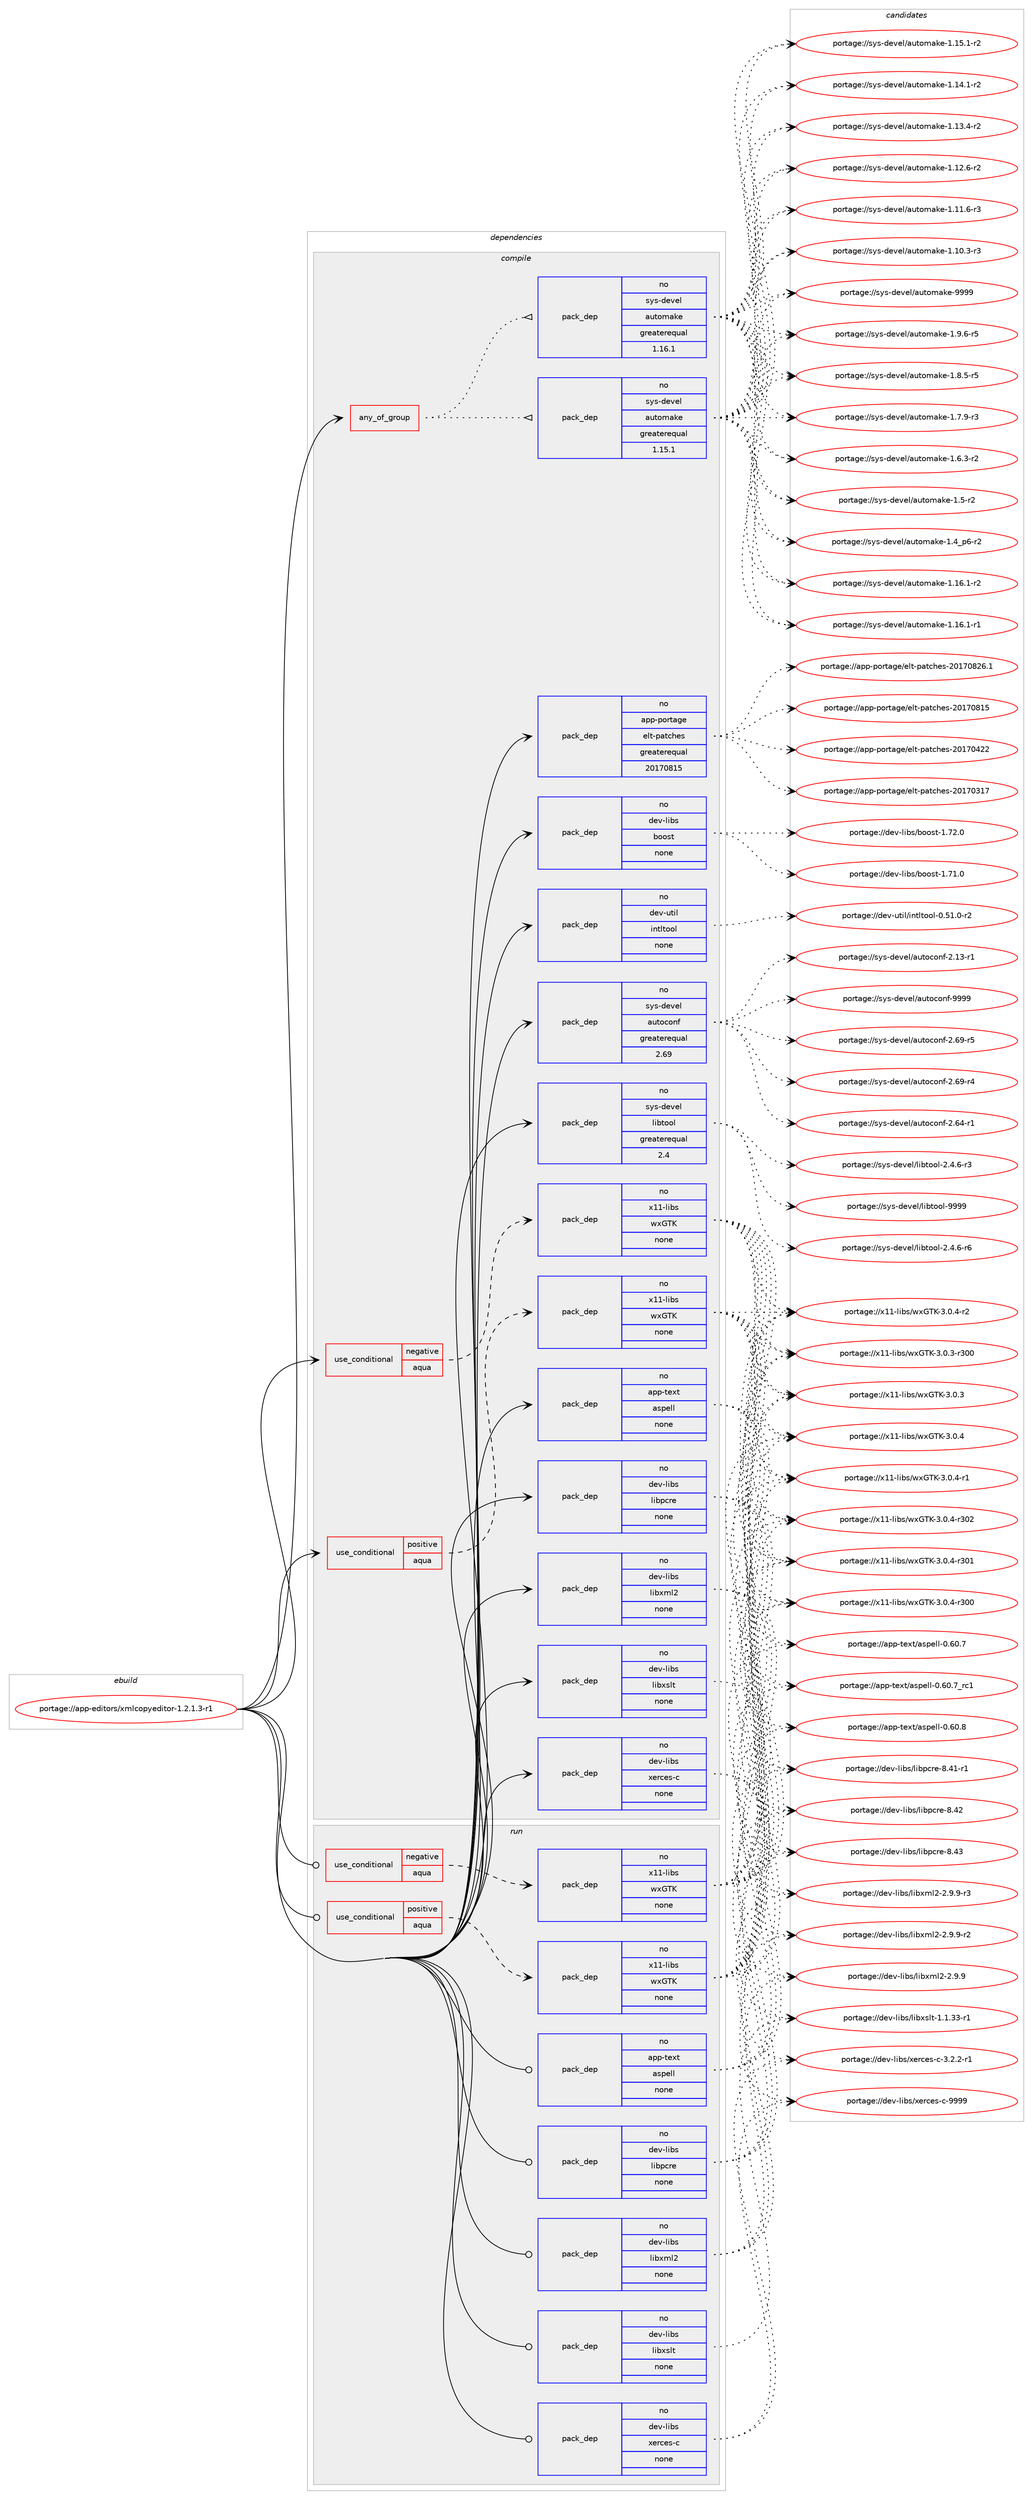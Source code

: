 digraph prolog {

# *************
# Graph options
# *************

newrank=true;
concentrate=true;
compound=true;
graph [rankdir=LR,fontname=Helvetica,fontsize=10,ranksep=1.5];#, ranksep=2.5, nodesep=0.2];
edge  [arrowhead=vee];
node  [fontname=Helvetica,fontsize=10];

# **********
# The ebuild
# **********

subgraph cluster_leftcol {
color=gray;
label=<<i>ebuild</i>>;
id [label="portage://app-editors/xmlcopyeditor-1.2.1.3-r1", color=red, width=4, href="../app-editors/xmlcopyeditor-1.2.1.3-r1.svg"];
}

# ****************
# The dependencies
# ****************

subgraph cluster_midcol {
color=gray;
label=<<i>dependencies</i>>;
subgraph cluster_compile {
fillcolor="#eeeeee";
style=filled;
label=<<i>compile</i>>;
subgraph any8127 {
dependency634343 [label=<<TABLE BORDER="0" CELLBORDER="1" CELLSPACING="0" CELLPADDING="4"><TR><TD CELLPADDING="10">any_of_group</TD></TR></TABLE>>, shape=none, color=red];subgraph pack476649 {
dependency634344 [label=<<TABLE BORDER="0" CELLBORDER="1" CELLSPACING="0" CELLPADDING="4" WIDTH="220"><TR><TD ROWSPAN="6" CELLPADDING="30">pack_dep</TD></TR><TR><TD WIDTH="110">no</TD></TR><TR><TD>sys-devel</TD></TR><TR><TD>automake</TD></TR><TR><TD>greaterequal</TD></TR><TR><TD>1.16.1</TD></TR></TABLE>>, shape=none, color=blue];
}
dependency634343:e -> dependency634344:w [weight=20,style="dotted",arrowhead="oinv"];
subgraph pack476650 {
dependency634345 [label=<<TABLE BORDER="0" CELLBORDER="1" CELLSPACING="0" CELLPADDING="4" WIDTH="220"><TR><TD ROWSPAN="6" CELLPADDING="30">pack_dep</TD></TR><TR><TD WIDTH="110">no</TD></TR><TR><TD>sys-devel</TD></TR><TR><TD>automake</TD></TR><TR><TD>greaterequal</TD></TR><TR><TD>1.15.1</TD></TR></TABLE>>, shape=none, color=blue];
}
dependency634343:e -> dependency634345:w [weight=20,style="dotted",arrowhead="oinv"];
}
id:e -> dependency634343:w [weight=20,style="solid",arrowhead="vee"];
subgraph cond149278 {
dependency634346 [label=<<TABLE BORDER="0" CELLBORDER="1" CELLSPACING="0" CELLPADDING="4"><TR><TD ROWSPAN="3" CELLPADDING="10">use_conditional</TD></TR><TR><TD>negative</TD></TR><TR><TD>aqua</TD></TR></TABLE>>, shape=none, color=red];
subgraph pack476651 {
dependency634347 [label=<<TABLE BORDER="0" CELLBORDER="1" CELLSPACING="0" CELLPADDING="4" WIDTH="220"><TR><TD ROWSPAN="6" CELLPADDING="30">pack_dep</TD></TR><TR><TD WIDTH="110">no</TD></TR><TR><TD>x11-libs</TD></TR><TR><TD>wxGTK</TD></TR><TR><TD>none</TD></TR><TR><TD></TD></TR></TABLE>>, shape=none, color=blue];
}
dependency634346:e -> dependency634347:w [weight=20,style="dashed",arrowhead="vee"];
}
id:e -> dependency634346:w [weight=20,style="solid",arrowhead="vee"];
subgraph cond149279 {
dependency634348 [label=<<TABLE BORDER="0" CELLBORDER="1" CELLSPACING="0" CELLPADDING="4"><TR><TD ROWSPAN="3" CELLPADDING="10">use_conditional</TD></TR><TR><TD>positive</TD></TR><TR><TD>aqua</TD></TR></TABLE>>, shape=none, color=red];
subgraph pack476652 {
dependency634349 [label=<<TABLE BORDER="0" CELLBORDER="1" CELLSPACING="0" CELLPADDING="4" WIDTH="220"><TR><TD ROWSPAN="6" CELLPADDING="30">pack_dep</TD></TR><TR><TD WIDTH="110">no</TD></TR><TR><TD>x11-libs</TD></TR><TR><TD>wxGTK</TD></TR><TR><TD>none</TD></TR><TR><TD></TD></TR></TABLE>>, shape=none, color=blue];
}
dependency634348:e -> dependency634349:w [weight=20,style="dashed",arrowhead="vee"];
}
id:e -> dependency634348:w [weight=20,style="solid",arrowhead="vee"];
subgraph pack476653 {
dependency634350 [label=<<TABLE BORDER="0" CELLBORDER="1" CELLSPACING="0" CELLPADDING="4" WIDTH="220"><TR><TD ROWSPAN="6" CELLPADDING="30">pack_dep</TD></TR><TR><TD WIDTH="110">no</TD></TR><TR><TD>app-portage</TD></TR><TR><TD>elt-patches</TD></TR><TR><TD>greaterequal</TD></TR><TR><TD>20170815</TD></TR></TABLE>>, shape=none, color=blue];
}
id:e -> dependency634350:w [weight=20,style="solid",arrowhead="vee"];
subgraph pack476654 {
dependency634351 [label=<<TABLE BORDER="0" CELLBORDER="1" CELLSPACING="0" CELLPADDING="4" WIDTH="220"><TR><TD ROWSPAN="6" CELLPADDING="30">pack_dep</TD></TR><TR><TD WIDTH="110">no</TD></TR><TR><TD>app-text</TD></TR><TR><TD>aspell</TD></TR><TR><TD>none</TD></TR><TR><TD></TD></TR></TABLE>>, shape=none, color=blue];
}
id:e -> dependency634351:w [weight=20,style="solid",arrowhead="vee"];
subgraph pack476655 {
dependency634352 [label=<<TABLE BORDER="0" CELLBORDER="1" CELLSPACING="0" CELLPADDING="4" WIDTH="220"><TR><TD ROWSPAN="6" CELLPADDING="30">pack_dep</TD></TR><TR><TD WIDTH="110">no</TD></TR><TR><TD>dev-libs</TD></TR><TR><TD>boost</TD></TR><TR><TD>none</TD></TR><TR><TD></TD></TR></TABLE>>, shape=none, color=blue];
}
id:e -> dependency634352:w [weight=20,style="solid",arrowhead="vee"];
subgraph pack476656 {
dependency634353 [label=<<TABLE BORDER="0" CELLBORDER="1" CELLSPACING="0" CELLPADDING="4" WIDTH="220"><TR><TD ROWSPAN="6" CELLPADDING="30">pack_dep</TD></TR><TR><TD WIDTH="110">no</TD></TR><TR><TD>dev-libs</TD></TR><TR><TD>libpcre</TD></TR><TR><TD>none</TD></TR><TR><TD></TD></TR></TABLE>>, shape=none, color=blue];
}
id:e -> dependency634353:w [weight=20,style="solid",arrowhead="vee"];
subgraph pack476657 {
dependency634354 [label=<<TABLE BORDER="0" CELLBORDER="1" CELLSPACING="0" CELLPADDING="4" WIDTH="220"><TR><TD ROWSPAN="6" CELLPADDING="30">pack_dep</TD></TR><TR><TD WIDTH="110">no</TD></TR><TR><TD>dev-libs</TD></TR><TR><TD>libxml2</TD></TR><TR><TD>none</TD></TR><TR><TD></TD></TR></TABLE>>, shape=none, color=blue];
}
id:e -> dependency634354:w [weight=20,style="solid",arrowhead="vee"];
subgraph pack476658 {
dependency634355 [label=<<TABLE BORDER="0" CELLBORDER="1" CELLSPACING="0" CELLPADDING="4" WIDTH="220"><TR><TD ROWSPAN="6" CELLPADDING="30">pack_dep</TD></TR><TR><TD WIDTH="110">no</TD></TR><TR><TD>dev-libs</TD></TR><TR><TD>libxslt</TD></TR><TR><TD>none</TD></TR><TR><TD></TD></TR></TABLE>>, shape=none, color=blue];
}
id:e -> dependency634355:w [weight=20,style="solid",arrowhead="vee"];
subgraph pack476659 {
dependency634356 [label=<<TABLE BORDER="0" CELLBORDER="1" CELLSPACING="0" CELLPADDING="4" WIDTH="220"><TR><TD ROWSPAN="6" CELLPADDING="30">pack_dep</TD></TR><TR><TD WIDTH="110">no</TD></TR><TR><TD>dev-libs</TD></TR><TR><TD>xerces-c</TD></TR><TR><TD>none</TD></TR><TR><TD></TD></TR></TABLE>>, shape=none, color=blue];
}
id:e -> dependency634356:w [weight=20,style="solid",arrowhead="vee"];
subgraph pack476660 {
dependency634357 [label=<<TABLE BORDER="0" CELLBORDER="1" CELLSPACING="0" CELLPADDING="4" WIDTH="220"><TR><TD ROWSPAN="6" CELLPADDING="30">pack_dep</TD></TR><TR><TD WIDTH="110">no</TD></TR><TR><TD>dev-util</TD></TR><TR><TD>intltool</TD></TR><TR><TD>none</TD></TR><TR><TD></TD></TR></TABLE>>, shape=none, color=blue];
}
id:e -> dependency634357:w [weight=20,style="solid",arrowhead="vee"];
subgraph pack476661 {
dependency634358 [label=<<TABLE BORDER="0" CELLBORDER="1" CELLSPACING="0" CELLPADDING="4" WIDTH="220"><TR><TD ROWSPAN="6" CELLPADDING="30">pack_dep</TD></TR><TR><TD WIDTH="110">no</TD></TR><TR><TD>sys-devel</TD></TR><TR><TD>autoconf</TD></TR><TR><TD>greaterequal</TD></TR><TR><TD>2.69</TD></TR></TABLE>>, shape=none, color=blue];
}
id:e -> dependency634358:w [weight=20,style="solid",arrowhead="vee"];
subgraph pack476662 {
dependency634359 [label=<<TABLE BORDER="0" CELLBORDER="1" CELLSPACING="0" CELLPADDING="4" WIDTH="220"><TR><TD ROWSPAN="6" CELLPADDING="30">pack_dep</TD></TR><TR><TD WIDTH="110">no</TD></TR><TR><TD>sys-devel</TD></TR><TR><TD>libtool</TD></TR><TR><TD>greaterequal</TD></TR><TR><TD>2.4</TD></TR></TABLE>>, shape=none, color=blue];
}
id:e -> dependency634359:w [weight=20,style="solid",arrowhead="vee"];
}
subgraph cluster_compileandrun {
fillcolor="#eeeeee";
style=filled;
label=<<i>compile and run</i>>;
}
subgraph cluster_run {
fillcolor="#eeeeee";
style=filled;
label=<<i>run</i>>;
subgraph cond149280 {
dependency634360 [label=<<TABLE BORDER="0" CELLBORDER="1" CELLSPACING="0" CELLPADDING="4"><TR><TD ROWSPAN="3" CELLPADDING="10">use_conditional</TD></TR><TR><TD>negative</TD></TR><TR><TD>aqua</TD></TR></TABLE>>, shape=none, color=red];
subgraph pack476663 {
dependency634361 [label=<<TABLE BORDER="0" CELLBORDER="1" CELLSPACING="0" CELLPADDING="4" WIDTH="220"><TR><TD ROWSPAN="6" CELLPADDING="30">pack_dep</TD></TR><TR><TD WIDTH="110">no</TD></TR><TR><TD>x11-libs</TD></TR><TR><TD>wxGTK</TD></TR><TR><TD>none</TD></TR><TR><TD></TD></TR></TABLE>>, shape=none, color=blue];
}
dependency634360:e -> dependency634361:w [weight=20,style="dashed",arrowhead="vee"];
}
id:e -> dependency634360:w [weight=20,style="solid",arrowhead="odot"];
subgraph cond149281 {
dependency634362 [label=<<TABLE BORDER="0" CELLBORDER="1" CELLSPACING="0" CELLPADDING="4"><TR><TD ROWSPAN="3" CELLPADDING="10">use_conditional</TD></TR><TR><TD>positive</TD></TR><TR><TD>aqua</TD></TR></TABLE>>, shape=none, color=red];
subgraph pack476664 {
dependency634363 [label=<<TABLE BORDER="0" CELLBORDER="1" CELLSPACING="0" CELLPADDING="4" WIDTH="220"><TR><TD ROWSPAN="6" CELLPADDING="30">pack_dep</TD></TR><TR><TD WIDTH="110">no</TD></TR><TR><TD>x11-libs</TD></TR><TR><TD>wxGTK</TD></TR><TR><TD>none</TD></TR><TR><TD></TD></TR></TABLE>>, shape=none, color=blue];
}
dependency634362:e -> dependency634363:w [weight=20,style="dashed",arrowhead="vee"];
}
id:e -> dependency634362:w [weight=20,style="solid",arrowhead="odot"];
subgraph pack476665 {
dependency634364 [label=<<TABLE BORDER="0" CELLBORDER="1" CELLSPACING="0" CELLPADDING="4" WIDTH="220"><TR><TD ROWSPAN="6" CELLPADDING="30">pack_dep</TD></TR><TR><TD WIDTH="110">no</TD></TR><TR><TD>app-text</TD></TR><TR><TD>aspell</TD></TR><TR><TD>none</TD></TR><TR><TD></TD></TR></TABLE>>, shape=none, color=blue];
}
id:e -> dependency634364:w [weight=20,style="solid",arrowhead="odot"];
subgraph pack476666 {
dependency634365 [label=<<TABLE BORDER="0" CELLBORDER="1" CELLSPACING="0" CELLPADDING="4" WIDTH="220"><TR><TD ROWSPAN="6" CELLPADDING="30">pack_dep</TD></TR><TR><TD WIDTH="110">no</TD></TR><TR><TD>dev-libs</TD></TR><TR><TD>libpcre</TD></TR><TR><TD>none</TD></TR><TR><TD></TD></TR></TABLE>>, shape=none, color=blue];
}
id:e -> dependency634365:w [weight=20,style="solid",arrowhead="odot"];
subgraph pack476667 {
dependency634366 [label=<<TABLE BORDER="0" CELLBORDER="1" CELLSPACING="0" CELLPADDING="4" WIDTH="220"><TR><TD ROWSPAN="6" CELLPADDING="30">pack_dep</TD></TR><TR><TD WIDTH="110">no</TD></TR><TR><TD>dev-libs</TD></TR><TR><TD>libxml2</TD></TR><TR><TD>none</TD></TR><TR><TD></TD></TR></TABLE>>, shape=none, color=blue];
}
id:e -> dependency634366:w [weight=20,style="solid",arrowhead="odot"];
subgraph pack476668 {
dependency634367 [label=<<TABLE BORDER="0" CELLBORDER="1" CELLSPACING="0" CELLPADDING="4" WIDTH="220"><TR><TD ROWSPAN="6" CELLPADDING="30">pack_dep</TD></TR><TR><TD WIDTH="110">no</TD></TR><TR><TD>dev-libs</TD></TR><TR><TD>libxslt</TD></TR><TR><TD>none</TD></TR><TR><TD></TD></TR></TABLE>>, shape=none, color=blue];
}
id:e -> dependency634367:w [weight=20,style="solid",arrowhead="odot"];
subgraph pack476669 {
dependency634368 [label=<<TABLE BORDER="0" CELLBORDER="1" CELLSPACING="0" CELLPADDING="4" WIDTH="220"><TR><TD ROWSPAN="6" CELLPADDING="30">pack_dep</TD></TR><TR><TD WIDTH="110">no</TD></TR><TR><TD>dev-libs</TD></TR><TR><TD>xerces-c</TD></TR><TR><TD>none</TD></TR><TR><TD></TD></TR></TABLE>>, shape=none, color=blue];
}
id:e -> dependency634368:w [weight=20,style="solid",arrowhead="odot"];
}
}

# **************
# The candidates
# **************

subgraph cluster_choices {
rank=same;
color=gray;
label=<<i>candidates</i>>;

subgraph choice476649 {
color=black;
nodesep=1;
choice115121115451001011181011084797117116111109971071014557575757 [label="portage://sys-devel/automake-9999", color=red, width=4,href="../sys-devel/automake-9999.svg"];
choice115121115451001011181011084797117116111109971071014549465746544511453 [label="portage://sys-devel/automake-1.9.6-r5", color=red, width=4,href="../sys-devel/automake-1.9.6-r5.svg"];
choice115121115451001011181011084797117116111109971071014549465646534511453 [label="portage://sys-devel/automake-1.8.5-r5", color=red, width=4,href="../sys-devel/automake-1.8.5-r5.svg"];
choice115121115451001011181011084797117116111109971071014549465546574511451 [label="portage://sys-devel/automake-1.7.9-r3", color=red, width=4,href="../sys-devel/automake-1.7.9-r3.svg"];
choice115121115451001011181011084797117116111109971071014549465446514511450 [label="portage://sys-devel/automake-1.6.3-r2", color=red, width=4,href="../sys-devel/automake-1.6.3-r2.svg"];
choice11512111545100101118101108479711711611110997107101454946534511450 [label="portage://sys-devel/automake-1.5-r2", color=red, width=4,href="../sys-devel/automake-1.5-r2.svg"];
choice115121115451001011181011084797117116111109971071014549465295112544511450 [label="portage://sys-devel/automake-1.4_p6-r2", color=red, width=4,href="../sys-devel/automake-1.4_p6-r2.svg"];
choice11512111545100101118101108479711711611110997107101454946495446494511450 [label="portage://sys-devel/automake-1.16.1-r2", color=red, width=4,href="../sys-devel/automake-1.16.1-r2.svg"];
choice11512111545100101118101108479711711611110997107101454946495446494511449 [label="portage://sys-devel/automake-1.16.1-r1", color=red, width=4,href="../sys-devel/automake-1.16.1-r1.svg"];
choice11512111545100101118101108479711711611110997107101454946495346494511450 [label="portage://sys-devel/automake-1.15.1-r2", color=red, width=4,href="../sys-devel/automake-1.15.1-r2.svg"];
choice11512111545100101118101108479711711611110997107101454946495246494511450 [label="portage://sys-devel/automake-1.14.1-r2", color=red, width=4,href="../sys-devel/automake-1.14.1-r2.svg"];
choice11512111545100101118101108479711711611110997107101454946495146524511450 [label="portage://sys-devel/automake-1.13.4-r2", color=red, width=4,href="../sys-devel/automake-1.13.4-r2.svg"];
choice11512111545100101118101108479711711611110997107101454946495046544511450 [label="portage://sys-devel/automake-1.12.6-r2", color=red, width=4,href="../sys-devel/automake-1.12.6-r2.svg"];
choice11512111545100101118101108479711711611110997107101454946494946544511451 [label="portage://sys-devel/automake-1.11.6-r3", color=red, width=4,href="../sys-devel/automake-1.11.6-r3.svg"];
choice11512111545100101118101108479711711611110997107101454946494846514511451 [label="portage://sys-devel/automake-1.10.3-r3", color=red, width=4,href="../sys-devel/automake-1.10.3-r3.svg"];
dependency634344:e -> choice115121115451001011181011084797117116111109971071014557575757:w [style=dotted,weight="100"];
dependency634344:e -> choice115121115451001011181011084797117116111109971071014549465746544511453:w [style=dotted,weight="100"];
dependency634344:e -> choice115121115451001011181011084797117116111109971071014549465646534511453:w [style=dotted,weight="100"];
dependency634344:e -> choice115121115451001011181011084797117116111109971071014549465546574511451:w [style=dotted,weight="100"];
dependency634344:e -> choice115121115451001011181011084797117116111109971071014549465446514511450:w [style=dotted,weight="100"];
dependency634344:e -> choice11512111545100101118101108479711711611110997107101454946534511450:w [style=dotted,weight="100"];
dependency634344:e -> choice115121115451001011181011084797117116111109971071014549465295112544511450:w [style=dotted,weight="100"];
dependency634344:e -> choice11512111545100101118101108479711711611110997107101454946495446494511450:w [style=dotted,weight="100"];
dependency634344:e -> choice11512111545100101118101108479711711611110997107101454946495446494511449:w [style=dotted,weight="100"];
dependency634344:e -> choice11512111545100101118101108479711711611110997107101454946495346494511450:w [style=dotted,weight="100"];
dependency634344:e -> choice11512111545100101118101108479711711611110997107101454946495246494511450:w [style=dotted,weight="100"];
dependency634344:e -> choice11512111545100101118101108479711711611110997107101454946495146524511450:w [style=dotted,weight="100"];
dependency634344:e -> choice11512111545100101118101108479711711611110997107101454946495046544511450:w [style=dotted,weight="100"];
dependency634344:e -> choice11512111545100101118101108479711711611110997107101454946494946544511451:w [style=dotted,weight="100"];
dependency634344:e -> choice11512111545100101118101108479711711611110997107101454946494846514511451:w [style=dotted,weight="100"];
}
subgraph choice476650 {
color=black;
nodesep=1;
choice115121115451001011181011084797117116111109971071014557575757 [label="portage://sys-devel/automake-9999", color=red, width=4,href="../sys-devel/automake-9999.svg"];
choice115121115451001011181011084797117116111109971071014549465746544511453 [label="portage://sys-devel/automake-1.9.6-r5", color=red, width=4,href="../sys-devel/automake-1.9.6-r5.svg"];
choice115121115451001011181011084797117116111109971071014549465646534511453 [label="portage://sys-devel/automake-1.8.5-r5", color=red, width=4,href="../sys-devel/automake-1.8.5-r5.svg"];
choice115121115451001011181011084797117116111109971071014549465546574511451 [label="portage://sys-devel/automake-1.7.9-r3", color=red, width=4,href="../sys-devel/automake-1.7.9-r3.svg"];
choice115121115451001011181011084797117116111109971071014549465446514511450 [label="portage://sys-devel/automake-1.6.3-r2", color=red, width=4,href="../sys-devel/automake-1.6.3-r2.svg"];
choice11512111545100101118101108479711711611110997107101454946534511450 [label="portage://sys-devel/automake-1.5-r2", color=red, width=4,href="../sys-devel/automake-1.5-r2.svg"];
choice115121115451001011181011084797117116111109971071014549465295112544511450 [label="portage://sys-devel/automake-1.4_p6-r2", color=red, width=4,href="../sys-devel/automake-1.4_p6-r2.svg"];
choice11512111545100101118101108479711711611110997107101454946495446494511450 [label="portage://sys-devel/automake-1.16.1-r2", color=red, width=4,href="../sys-devel/automake-1.16.1-r2.svg"];
choice11512111545100101118101108479711711611110997107101454946495446494511449 [label="portage://sys-devel/automake-1.16.1-r1", color=red, width=4,href="../sys-devel/automake-1.16.1-r1.svg"];
choice11512111545100101118101108479711711611110997107101454946495346494511450 [label="portage://sys-devel/automake-1.15.1-r2", color=red, width=4,href="../sys-devel/automake-1.15.1-r2.svg"];
choice11512111545100101118101108479711711611110997107101454946495246494511450 [label="portage://sys-devel/automake-1.14.1-r2", color=red, width=4,href="../sys-devel/automake-1.14.1-r2.svg"];
choice11512111545100101118101108479711711611110997107101454946495146524511450 [label="portage://sys-devel/automake-1.13.4-r2", color=red, width=4,href="../sys-devel/automake-1.13.4-r2.svg"];
choice11512111545100101118101108479711711611110997107101454946495046544511450 [label="portage://sys-devel/automake-1.12.6-r2", color=red, width=4,href="../sys-devel/automake-1.12.6-r2.svg"];
choice11512111545100101118101108479711711611110997107101454946494946544511451 [label="portage://sys-devel/automake-1.11.6-r3", color=red, width=4,href="../sys-devel/automake-1.11.6-r3.svg"];
choice11512111545100101118101108479711711611110997107101454946494846514511451 [label="portage://sys-devel/automake-1.10.3-r3", color=red, width=4,href="../sys-devel/automake-1.10.3-r3.svg"];
dependency634345:e -> choice115121115451001011181011084797117116111109971071014557575757:w [style=dotted,weight="100"];
dependency634345:e -> choice115121115451001011181011084797117116111109971071014549465746544511453:w [style=dotted,weight="100"];
dependency634345:e -> choice115121115451001011181011084797117116111109971071014549465646534511453:w [style=dotted,weight="100"];
dependency634345:e -> choice115121115451001011181011084797117116111109971071014549465546574511451:w [style=dotted,weight="100"];
dependency634345:e -> choice115121115451001011181011084797117116111109971071014549465446514511450:w [style=dotted,weight="100"];
dependency634345:e -> choice11512111545100101118101108479711711611110997107101454946534511450:w [style=dotted,weight="100"];
dependency634345:e -> choice115121115451001011181011084797117116111109971071014549465295112544511450:w [style=dotted,weight="100"];
dependency634345:e -> choice11512111545100101118101108479711711611110997107101454946495446494511450:w [style=dotted,weight="100"];
dependency634345:e -> choice11512111545100101118101108479711711611110997107101454946495446494511449:w [style=dotted,weight="100"];
dependency634345:e -> choice11512111545100101118101108479711711611110997107101454946495346494511450:w [style=dotted,weight="100"];
dependency634345:e -> choice11512111545100101118101108479711711611110997107101454946495246494511450:w [style=dotted,weight="100"];
dependency634345:e -> choice11512111545100101118101108479711711611110997107101454946495146524511450:w [style=dotted,weight="100"];
dependency634345:e -> choice11512111545100101118101108479711711611110997107101454946495046544511450:w [style=dotted,weight="100"];
dependency634345:e -> choice11512111545100101118101108479711711611110997107101454946494946544511451:w [style=dotted,weight="100"];
dependency634345:e -> choice11512111545100101118101108479711711611110997107101454946494846514511451:w [style=dotted,weight="100"];
}
subgraph choice476651 {
color=black;
nodesep=1;
choice120494945108105981154711912071847545514648465245114514850 [label="portage://x11-libs/wxGTK-3.0.4-r302", color=red, width=4,href="../x11-libs/wxGTK-3.0.4-r302.svg"];
choice120494945108105981154711912071847545514648465245114514849 [label="portage://x11-libs/wxGTK-3.0.4-r301", color=red, width=4,href="../x11-libs/wxGTK-3.0.4-r301.svg"];
choice120494945108105981154711912071847545514648465245114514848 [label="portage://x11-libs/wxGTK-3.0.4-r300", color=red, width=4,href="../x11-libs/wxGTK-3.0.4-r300.svg"];
choice12049494510810598115471191207184754551464846524511450 [label="portage://x11-libs/wxGTK-3.0.4-r2", color=red, width=4,href="../x11-libs/wxGTK-3.0.4-r2.svg"];
choice12049494510810598115471191207184754551464846524511449 [label="portage://x11-libs/wxGTK-3.0.4-r1", color=red, width=4,href="../x11-libs/wxGTK-3.0.4-r1.svg"];
choice1204949451081059811547119120718475455146484652 [label="portage://x11-libs/wxGTK-3.0.4", color=red, width=4,href="../x11-libs/wxGTK-3.0.4.svg"];
choice120494945108105981154711912071847545514648465145114514848 [label="portage://x11-libs/wxGTK-3.0.3-r300", color=red, width=4,href="../x11-libs/wxGTK-3.0.3-r300.svg"];
choice1204949451081059811547119120718475455146484651 [label="portage://x11-libs/wxGTK-3.0.3", color=red, width=4,href="../x11-libs/wxGTK-3.0.3.svg"];
dependency634347:e -> choice120494945108105981154711912071847545514648465245114514850:w [style=dotted,weight="100"];
dependency634347:e -> choice120494945108105981154711912071847545514648465245114514849:w [style=dotted,weight="100"];
dependency634347:e -> choice120494945108105981154711912071847545514648465245114514848:w [style=dotted,weight="100"];
dependency634347:e -> choice12049494510810598115471191207184754551464846524511450:w [style=dotted,weight="100"];
dependency634347:e -> choice12049494510810598115471191207184754551464846524511449:w [style=dotted,weight="100"];
dependency634347:e -> choice1204949451081059811547119120718475455146484652:w [style=dotted,weight="100"];
dependency634347:e -> choice120494945108105981154711912071847545514648465145114514848:w [style=dotted,weight="100"];
dependency634347:e -> choice1204949451081059811547119120718475455146484651:w [style=dotted,weight="100"];
}
subgraph choice476652 {
color=black;
nodesep=1;
choice120494945108105981154711912071847545514648465245114514850 [label="portage://x11-libs/wxGTK-3.0.4-r302", color=red, width=4,href="../x11-libs/wxGTK-3.0.4-r302.svg"];
choice120494945108105981154711912071847545514648465245114514849 [label="portage://x11-libs/wxGTK-3.0.4-r301", color=red, width=4,href="../x11-libs/wxGTK-3.0.4-r301.svg"];
choice120494945108105981154711912071847545514648465245114514848 [label="portage://x11-libs/wxGTK-3.0.4-r300", color=red, width=4,href="../x11-libs/wxGTK-3.0.4-r300.svg"];
choice12049494510810598115471191207184754551464846524511450 [label="portage://x11-libs/wxGTK-3.0.4-r2", color=red, width=4,href="../x11-libs/wxGTK-3.0.4-r2.svg"];
choice12049494510810598115471191207184754551464846524511449 [label="portage://x11-libs/wxGTK-3.0.4-r1", color=red, width=4,href="../x11-libs/wxGTK-3.0.4-r1.svg"];
choice1204949451081059811547119120718475455146484652 [label="portage://x11-libs/wxGTK-3.0.4", color=red, width=4,href="../x11-libs/wxGTK-3.0.4.svg"];
choice120494945108105981154711912071847545514648465145114514848 [label="portage://x11-libs/wxGTK-3.0.3-r300", color=red, width=4,href="../x11-libs/wxGTK-3.0.3-r300.svg"];
choice1204949451081059811547119120718475455146484651 [label="portage://x11-libs/wxGTK-3.0.3", color=red, width=4,href="../x11-libs/wxGTK-3.0.3.svg"];
dependency634349:e -> choice120494945108105981154711912071847545514648465245114514850:w [style=dotted,weight="100"];
dependency634349:e -> choice120494945108105981154711912071847545514648465245114514849:w [style=dotted,weight="100"];
dependency634349:e -> choice120494945108105981154711912071847545514648465245114514848:w [style=dotted,weight="100"];
dependency634349:e -> choice12049494510810598115471191207184754551464846524511450:w [style=dotted,weight="100"];
dependency634349:e -> choice12049494510810598115471191207184754551464846524511449:w [style=dotted,weight="100"];
dependency634349:e -> choice1204949451081059811547119120718475455146484652:w [style=dotted,weight="100"];
dependency634349:e -> choice120494945108105981154711912071847545514648465145114514848:w [style=dotted,weight="100"];
dependency634349:e -> choice1204949451081059811547119120718475455146484651:w [style=dotted,weight="100"];
}
subgraph choice476653 {
color=black;
nodesep=1;
choice971121124511211111411697103101471011081164511297116991041011154550484955485650544649 [label="portage://app-portage/elt-patches-20170826.1", color=red, width=4,href="../app-portage/elt-patches-20170826.1.svg"];
choice97112112451121111141169710310147101108116451129711699104101115455048495548564953 [label="portage://app-portage/elt-patches-20170815", color=red, width=4,href="../app-portage/elt-patches-20170815.svg"];
choice97112112451121111141169710310147101108116451129711699104101115455048495548525050 [label="portage://app-portage/elt-patches-20170422", color=red, width=4,href="../app-portage/elt-patches-20170422.svg"];
choice97112112451121111141169710310147101108116451129711699104101115455048495548514955 [label="portage://app-portage/elt-patches-20170317", color=red, width=4,href="../app-portage/elt-patches-20170317.svg"];
dependency634350:e -> choice971121124511211111411697103101471011081164511297116991041011154550484955485650544649:w [style=dotted,weight="100"];
dependency634350:e -> choice97112112451121111141169710310147101108116451129711699104101115455048495548564953:w [style=dotted,weight="100"];
dependency634350:e -> choice97112112451121111141169710310147101108116451129711699104101115455048495548525050:w [style=dotted,weight="100"];
dependency634350:e -> choice97112112451121111141169710310147101108116451129711699104101115455048495548514955:w [style=dotted,weight="100"];
}
subgraph choice476654 {
color=black;
nodesep=1;
choice9711211245116101120116479711511210110810845484654484656 [label="portage://app-text/aspell-0.60.8", color=red, width=4,href="../app-text/aspell-0.60.8.svg"];
choice9711211245116101120116479711511210110810845484654484655951149949 [label="portage://app-text/aspell-0.60.7_rc1", color=red, width=4,href="../app-text/aspell-0.60.7_rc1.svg"];
choice9711211245116101120116479711511210110810845484654484655 [label="portage://app-text/aspell-0.60.7", color=red, width=4,href="../app-text/aspell-0.60.7.svg"];
dependency634351:e -> choice9711211245116101120116479711511210110810845484654484656:w [style=dotted,weight="100"];
dependency634351:e -> choice9711211245116101120116479711511210110810845484654484655951149949:w [style=dotted,weight="100"];
dependency634351:e -> choice9711211245116101120116479711511210110810845484654484655:w [style=dotted,weight="100"];
}
subgraph choice476655 {
color=black;
nodesep=1;
choice1001011184510810598115479811111111511645494655504648 [label="portage://dev-libs/boost-1.72.0", color=red, width=4,href="../dev-libs/boost-1.72.0.svg"];
choice1001011184510810598115479811111111511645494655494648 [label="portage://dev-libs/boost-1.71.0", color=red, width=4,href="../dev-libs/boost-1.71.0.svg"];
dependency634352:e -> choice1001011184510810598115479811111111511645494655504648:w [style=dotted,weight="100"];
dependency634352:e -> choice1001011184510810598115479811111111511645494655494648:w [style=dotted,weight="100"];
}
subgraph choice476656 {
color=black;
nodesep=1;
choice10010111845108105981154710810598112991141014556465251 [label="portage://dev-libs/libpcre-8.43", color=red, width=4,href="../dev-libs/libpcre-8.43.svg"];
choice10010111845108105981154710810598112991141014556465250 [label="portage://dev-libs/libpcre-8.42", color=red, width=4,href="../dev-libs/libpcre-8.42.svg"];
choice100101118451081059811547108105981129911410145564652494511449 [label="portage://dev-libs/libpcre-8.41-r1", color=red, width=4,href="../dev-libs/libpcre-8.41-r1.svg"];
dependency634353:e -> choice10010111845108105981154710810598112991141014556465251:w [style=dotted,weight="100"];
dependency634353:e -> choice10010111845108105981154710810598112991141014556465250:w [style=dotted,weight="100"];
dependency634353:e -> choice100101118451081059811547108105981129911410145564652494511449:w [style=dotted,weight="100"];
}
subgraph choice476657 {
color=black;
nodesep=1;
choice10010111845108105981154710810598120109108504550465746574511451 [label="portage://dev-libs/libxml2-2.9.9-r3", color=red, width=4,href="../dev-libs/libxml2-2.9.9-r3.svg"];
choice10010111845108105981154710810598120109108504550465746574511450 [label="portage://dev-libs/libxml2-2.9.9-r2", color=red, width=4,href="../dev-libs/libxml2-2.9.9-r2.svg"];
choice1001011184510810598115471081059812010910850455046574657 [label="portage://dev-libs/libxml2-2.9.9", color=red, width=4,href="../dev-libs/libxml2-2.9.9.svg"];
dependency634354:e -> choice10010111845108105981154710810598120109108504550465746574511451:w [style=dotted,weight="100"];
dependency634354:e -> choice10010111845108105981154710810598120109108504550465746574511450:w [style=dotted,weight="100"];
dependency634354:e -> choice1001011184510810598115471081059812010910850455046574657:w [style=dotted,weight="100"];
}
subgraph choice476658 {
color=black;
nodesep=1;
choice10010111845108105981154710810598120115108116454946494651514511449 [label="portage://dev-libs/libxslt-1.1.33-r1", color=red, width=4,href="../dev-libs/libxslt-1.1.33-r1.svg"];
dependency634355:e -> choice10010111845108105981154710810598120115108116454946494651514511449:w [style=dotted,weight="100"];
}
subgraph choice476659 {
color=black;
nodesep=1;
choice1001011184510810598115471201011149910111545994557575757 [label="portage://dev-libs/xerces-c-9999", color=red, width=4,href="../dev-libs/xerces-c-9999.svg"];
choice1001011184510810598115471201011149910111545994551465046504511449 [label="portage://dev-libs/xerces-c-3.2.2-r1", color=red, width=4,href="../dev-libs/xerces-c-3.2.2-r1.svg"];
dependency634356:e -> choice1001011184510810598115471201011149910111545994557575757:w [style=dotted,weight="100"];
dependency634356:e -> choice1001011184510810598115471201011149910111545994551465046504511449:w [style=dotted,weight="100"];
}
subgraph choice476660 {
color=black;
nodesep=1;
choice1001011184511711610510847105110116108116111111108454846534946484511450 [label="portage://dev-util/intltool-0.51.0-r2", color=red, width=4,href="../dev-util/intltool-0.51.0-r2.svg"];
dependency634357:e -> choice1001011184511711610510847105110116108116111111108454846534946484511450:w [style=dotted,weight="100"];
}
subgraph choice476661 {
color=black;
nodesep=1;
choice115121115451001011181011084797117116111991111101024557575757 [label="portage://sys-devel/autoconf-9999", color=red, width=4,href="../sys-devel/autoconf-9999.svg"];
choice1151211154510010111810110847971171161119911111010245504654574511453 [label="portage://sys-devel/autoconf-2.69-r5", color=red, width=4,href="../sys-devel/autoconf-2.69-r5.svg"];
choice1151211154510010111810110847971171161119911111010245504654574511452 [label="portage://sys-devel/autoconf-2.69-r4", color=red, width=4,href="../sys-devel/autoconf-2.69-r4.svg"];
choice1151211154510010111810110847971171161119911111010245504654524511449 [label="portage://sys-devel/autoconf-2.64-r1", color=red, width=4,href="../sys-devel/autoconf-2.64-r1.svg"];
choice1151211154510010111810110847971171161119911111010245504649514511449 [label="portage://sys-devel/autoconf-2.13-r1", color=red, width=4,href="../sys-devel/autoconf-2.13-r1.svg"];
dependency634358:e -> choice115121115451001011181011084797117116111991111101024557575757:w [style=dotted,weight="100"];
dependency634358:e -> choice1151211154510010111810110847971171161119911111010245504654574511453:w [style=dotted,weight="100"];
dependency634358:e -> choice1151211154510010111810110847971171161119911111010245504654574511452:w [style=dotted,weight="100"];
dependency634358:e -> choice1151211154510010111810110847971171161119911111010245504654524511449:w [style=dotted,weight="100"];
dependency634358:e -> choice1151211154510010111810110847971171161119911111010245504649514511449:w [style=dotted,weight="100"];
}
subgraph choice476662 {
color=black;
nodesep=1;
choice1151211154510010111810110847108105981161111111084557575757 [label="portage://sys-devel/libtool-9999", color=red, width=4,href="../sys-devel/libtool-9999.svg"];
choice1151211154510010111810110847108105981161111111084550465246544511454 [label="portage://sys-devel/libtool-2.4.6-r6", color=red, width=4,href="../sys-devel/libtool-2.4.6-r6.svg"];
choice1151211154510010111810110847108105981161111111084550465246544511451 [label="portage://sys-devel/libtool-2.4.6-r3", color=red, width=4,href="../sys-devel/libtool-2.4.6-r3.svg"];
dependency634359:e -> choice1151211154510010111810110847108105981161111111084557575757:w [style=dotted,weight="100"];
dependency634359:e -> choice1151211154510010111810110847108105981161111111084550465246544511454:w [style=dotted,weight="100"];
dependency634359:e -> choice1151211154510010111810110847108105981161111111084550465246544511451:w [style=dotted,weight="100"];
}
subgraph choice476663 {
color=black;
nodesep=1;
choice120494945108105981154711912071847545514648465245114514850 [label="portage://x11-libs/wxGTK-3.0.4-r302", color=red, width=4,href="../x11-libs/wxGTK-3.0.4-r302.svg"];
choice120494945108105981154711912071847545514648465245114514849 [label="portage://x11-libs/wxGTK-3.0.4-r301", color=red, width=4,href="../x11-libs/wxGTK-3.0.4-r301.svg"];
choice120494945108105981154711912071847545514648465245114514848 [label="portage://x11-libs/wxGTK-3.0.4-r300", color=red, width=4,href="../x11-libs/wxGTK-3.0.4-r300.svg"];
choice12049494510810598115471191207184754551464846524511450 [label="portage://x11-libs/wxGTK-3.0.4-r2", color=red, width=4,href="../x11-libs/wxGTK-3.0.4-r2.svg"];
choice12049494510810598115471191207184754551464846524511449 [label="portage://x11-libs/wxGTK-3.0.4-r1", color=red, width=4,href="../x11-libs/wxGTK-3.0.4-r1.svg"];
choice1204949451081059811547119120718475455146484652 [label="portage://x11-libs/wxGTK-3.0.4", color=red, width=4,href="../x11-libs/wxGTK-3.0.4.svg"];
choice120494945108105981154711912071847545514648465145114514848 [label="portage://x11-libs/wxGTK-3.0.3-r300", color=red, width=4,href="../x11-libs/wxGTK-3.0.3-r300.svg"];
choice1204949451081059811547119120718475455146484651 [label="portage://x11-libs/wxGTK-3.0.3", color=red, width=4,href="../x11-libs/wxGTK-3.0.3.svg"];
dependency634361:e -> choice120494945108105981154711912071847545514648465245114514850:w [style=dotted,weight="100"];
dependency634361:e -> choice120494945108105981154711912071847545514648465245114514849:w [style=dotted,weight="100"];
dependency634361:e -> choice120494945108105981154711912071847545514648465245114514848:w [style=dotted,weight="100"];
dependency634361:e -> choice12049494510810598115471191207184754551464846524511450:w [style=dotted,weight="100"];
dependency634361:e -> choice12049494510810598115471191207184754551464846524511449:w [style=dotted,weight="100"];
dependency634361:e -> choice1204949451081059811547119120718475455146484652:w [style=dotted,weight="100"];
dependency634361:e -> choice120494945108105981154711912071847545514648465145114514848:w [style=dotted,weight="100"];
dependency634361:e -> choice1204949451081059811547119120718475455146484651:w [style=dotted,weight="100"];
}
subgraph choice476664 {
color=black;
nodesep=1;
choice120494945108105981154711912071847545514648465245114514850 [label="portage://x11-libs/wxGTK-3.0.4-r302", color=red, width=4,href="../x11-libs/wxGTK-3.0.4-r302.svg"];
choice120494945108105981154711912071847545514648465245114514849 [label="portage://x11-libs/wxGTK-3.0.4-r301", color=red, width=4,href="../x11-libs/wxGTK-3.0.4-r301.svg"];
choice120494945108105981154711912071847545514648465245114514848 [label="portage://x11-libs/wxGTK-3.0.4-r300", color=red, width=4,href="../x11-libs/wxGTK-3.0.4-r300.svg"];
choice12049494510810598115471191207184754551464846524511450 [label="portage://x11-libs/wxGTK-3.0.4-r2", color=red, width=4,href="../x11-libs/wxGTK-3.0.4-r2.svg"];
choice12049494510810598115471191207184754551464846524511449 [label="portage://x11-libs/wxGTK-3.0.4-r1", color=red, width=4,href="../x11-libs/wxGTK-3.0.4-r1.svg"];
choice1204949451081059811547119120718475455146484652 [label="portage://x11-libs/wxGTK-3.0.4", color=red, width=4,href="../x11-libs/wxGTK-3.0.4.svg"];
choice120494945108105981154711912071847545514648465145114514848 [label="portage://x11-libs/wxGTK-3.0.3-r300", color=red, width=4,href="../x11-libs/wxGTK-3.0.3-r300.svg"];
choice1204949451081059811547119120718475455146484651 [label="portage://x11-libs/wxGTK-3.0.3", color=red, width=4,href="../x11-libs/wxGTK-3.0.3.svg"];
dependency634363:e -> choice120494945108105981154711912071847545514648465245114514850:w [style=dotted,weight="100"];
dependency634363:e -> choice120494945108105981154711912071847545514648465245114514849:w [style=dotted,weight="100"];
dependency634363:e -> choice120494945108105981154711912071847545514648465245114514848:w [style=dotted,weight="100"];
dependency634363:e -> choice12049494510810598115471191207184754551464846524511450:w [style=dotted,weight="100"];
dependency634363:e -> choice12049494510810598115471191207184754551464846524511449:w [style=dotted,weight="100"];
dependency634363:e -> choice1204949451081059811547119120718475455146484652:w [style=dotted,weight="100"];
dependency634363:e -> choice120494945108105981154711912071847545514648465145114514848:w [style=dotted,weight="100"];
dependency634363:e -> choice1204949451081059811547119120718475455146484651:w [style=dotted,weight="100"];
}
subgraph choice476665 {
color=black;
nodesep=1;
choice9711211245116101120116479711511210110810845484654484656 [label="portage://app-text/aspell-0.60.8", color=red, width=4,href="../app-text/aspell-0.60.8.svg"];
choice9711211245116101120116479711511210110810845484654484655951149949 [label="portage://app-text/aspell-0.60.7_rc1", color=red, width=4,href="../app-text/aspell-0.60.7_rc1.svg"];
choice9711211245116101120116479711511210110810845484654484655 [label="portage://app-text/aspell-0.60.7", color=red, width=4,href="../app-text/aspell-0.60.7.svg"];
dependency634364:e -> choice9711211245116101120116479711511210110810845484654484656:w [style=dotted,weight="100"];
dependency634364:e -> choice9711211245116101120116479711511210110810845484654484655951149949:w [style=dotted,weight="100"];
dependency634364:e -> choice9711211245116101120116479711511210110810845484654484655:w [style=dotted,weight="100"];
}
subgraph choice476666 {
color=black;
nodesep=1;
choice10010111845108105981154710810598112991141014556465251 [label="portage://dev-libs/libpcre-8.43", color=red, width=4,href="../dev-libs/libpcre-8.43.svg"];
choice10010111845108105981154710810598112991141014556465250 [label="portage://dev-libs/libpcre-8.42", color=red, width=4,href="../dev-libs/libpcre-8.42.svg"];
choice100101118451081059811547108105981129911410145564652494511449 [label="portage://dev-libs/libpcre-8.41-r1", color=red, width=4,href="../dev-libs/libpcre-8.41-r1.svg"];
dependency634365:e -> choice10010111845108105981154710810598112991141014556465251:w [style=dotted,weight="100"];
dependency634365:e -> choice10010111845108105981154710810598112991141014556465250:w [style=dotted,weight="100"];
dependency634365:e -> choice100101118451081059811547108105981129911410145564652494511449:w [style=dotted,weight="100"];
}
subgraph choice476667 {
color=black;
nodesep=1;
choice10010111845108105981154710810598120109108504550465746574511451 [label="portage://dev-libs/libxml2-2.9.9-r3", color=red, width=4,href="../dev-libs/libxml2-2.9.9-r3.svg"];
choice10010111845108105981154710810598120109108504550465746574511450 [label="portage://dev-libs/libxml2-2.9.9-r2", color=red, width=4,href="../dev-libs/libxml2-2.9.9-r2.svg"];
choice1001011184510810598115471081059812010910850455046574657 [label="portage://dev-libs/libxml2-2.9.9", color=red, width=4,href="../dev-libs/libxml2-2.9.9.svg"];
dependency634366:e -> choice10010111845108105981154710810598120109108504550465746574511451:w [style=dotted,weight="100"];
dependency634366:e -> choice10010111845108105981154710810598120109108504550465746574511450:w [style=dotted,weight="100"];
dependency634366:e -> choice1001011184510810598115471081059812010910850455046574657:w [style=dotted,weight="100"];
}
subgraph choice476668 {
color=black;
nodesep=1;
choice10010111845108105981154710810598120115108116454946494651514511449 [label="portage://dev-libs/libxslt-1.1.33-r1", color=red, width=4,href="../dev-libs/libxslt-1.1.33-r1.svg"];
dependency634367:e -> choice10010111845108105981154710810598120115108116454946494651514511449:w [style=dotted,weight="100"];
}
subgraph choice476669 {
color=black;
nodesep=1;
choice1001011184510810598115471201011149910111545994557575757 [label="portage://dev-libs/xerces-c-9999", color=red, width=4,href="../dev-libs/xerces-c-9999.svg"];
choice1001011184510810598115471201011149910111545994551465046504511449 [label="portage://dev-libs/xerces-c-3.2.2-r1", color=red, width=4,href="../dev-libs/xerces-c-3.2.2-r1.svg"];
dependency634368:e -> choice1001011184510810598115471201011149910111545994557575757:w [style=dotted,weight="100"];
dependency634368:e -> choice1001011184510810598115471201011149910111545994551465046504511449:w [style=dotted,weight="100"];
}
}

}
